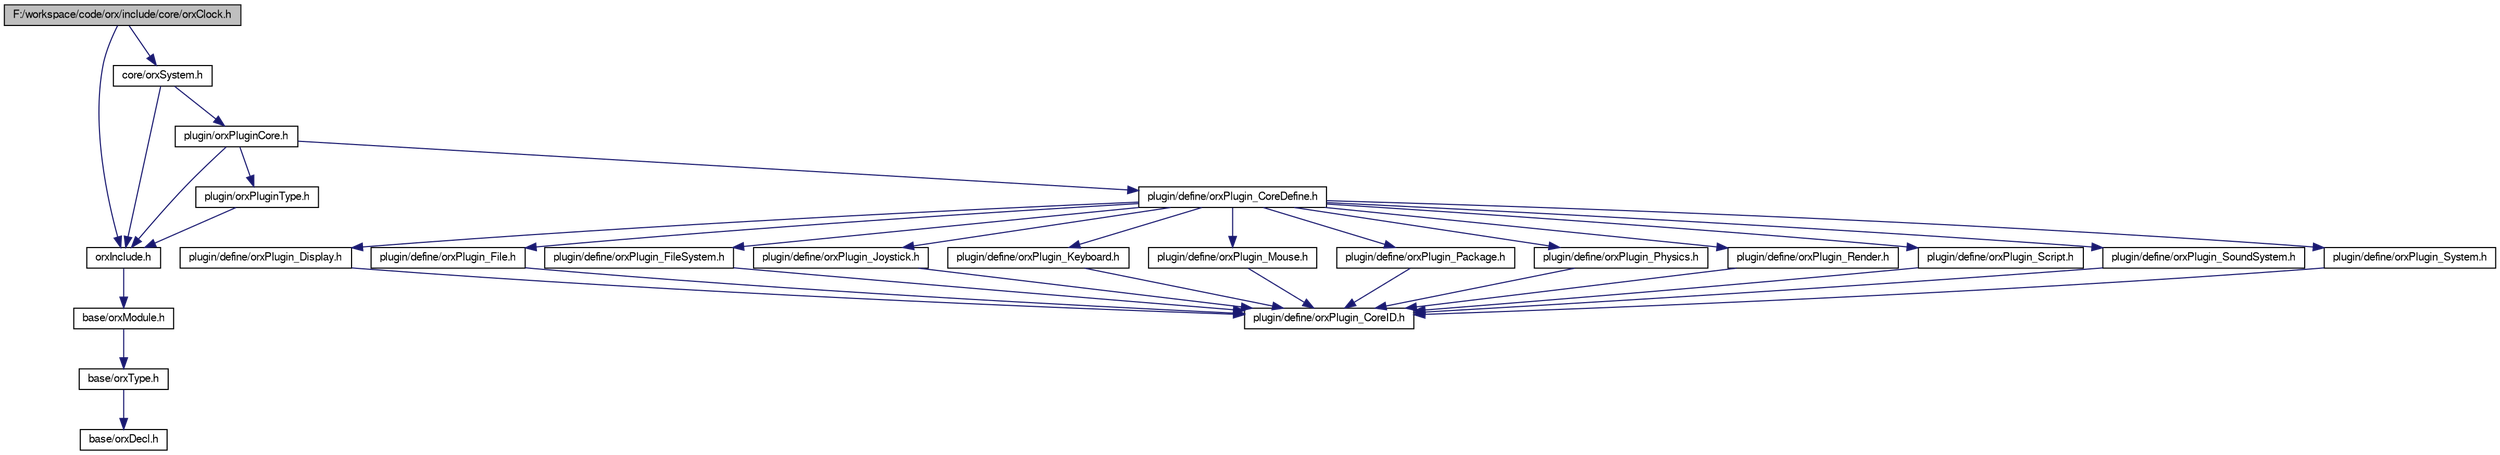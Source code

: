 digraph G
{
  bgcolor="transparent";
  edge [fontname="FreeSans",fontsize=10,labelfontname="FreeSans",labelfontsize=10];
  node [fontname="FreeSans",fontsize=10,shape=record];
  Node1 [label="F:/workspace/code/orx/include/core/orxClock.h",height=0.2,width=0.4,color="black", fillcolor="grey75", style="filled" fontcolor="black"];
  Node1 -> Node2 [color="midnightblue",fontsize=10,style="solid",fontname="FreeSans"];
  Node2 [label="orxInclude.h",height=0.2,width=0.4,color="black",URL="$orx_include_8h.html"];
  Node2 -> Node3 [color="midnightblue",fontsize=10,style="solid",fontname="FreeSans"];
  Node3 [label="base/orxModule.h",height=0.2,width=0.4,color="black",URL="$orx_module_8h.html"];
  Node3 -> Node4 [color="midnightblue",fontsize=10,style="solid",fontname="FreeSans"];
  Node4 [label="base/orxType.h",height=0.2,width=0.4,color="black",URL="$orx_type_8h.html"];
  Node4 -> Node5 [color="midnightblue",fontsize=10,style="solid",fontname="FreeSans"];
  Node5 [label="base/orxDecl.h",height=0.2,width=0.4,color="black",URL="$orx_decl_8h.html"];
  Node1 -> Node6 [color="midnightblue",fontsize=10,style="solid",fontname="FreeSans"];
  Node6 [label="core/orxSystem.h",height=0.2,width=0.4,color="black",URL="$orx_system_8h.html"];
  Node6 -> Node2 [color="midnightblue",fontsize=10,style="solid",fontname="FreeSans"];
  Node6 -> Node7 [color="midnightblue",fontsize=10,style="solid",fontname="FreeSans"];
  Node7 [label="plugin/orxPluginCore.h",height=0.2,width=0.4,color="black",URL="$orx_plugin_core_8h.html"];
  Node7 -> Node2 [color="midnightblue",fontsize=10,style="solid",fontname="FreeSans"];
  Node7 -> Node8 [color="midnightblue",fontsize=10,style="solid",fontname="FreeSans"];
  Node8 [label="plugin/orxPluginType.h",height=0.2,width=0.4,color="black",URL="$orx_plugin_type_8h.html"];
  Node8 -> Node2 [color="midnightblue",fontsize=10,style="solid",fontname="FreeSans"];
  Node7 -> Node9 [color="midnightblue",fontsize=10,style="solid",fontname="FreeSans"];
  Node9 [label="plugin/define/orxPlugin_CoreDefine.h",height=0.2,width=0.4,color="black",URL="$orx_plugin___core_define_8h.html"];
  Node9 -> Node10 [color="midnightblue",fontsize=10,style="solid",fontname="FreeSans"];
  Node10 [label="plugin/define/orxPlugin_Display.h",height=0.2,width=0.4,color="black",URL="$orx_plugin___display_8h.html"];
  Node10 -> Node11 [color="midnightblue",fontsize=10,style="solid",fontname="FreeSans"];
  Node11 [label="plugin/define/orxPlugin_CoreID.h",height=0.2,width=0.4,color="black",URL="$orx_plugin___core_i_d_8h.html"];
  Node9 -> Node12 [color="midnightblue",fontsize=10,style="solid",fontname="FreeSans"];
  Node12 [label="plugin/define/orxPlugin_File.h",height=0.2,width=0.4,color="black",URL="$orx_plugin___file_8h.html"];
  Node12 -> Node11 [color="midnightblue",fontsize=10,style="solid",fontname="FreeSans"];
  Node9 -> Node13 [color="midnightblue",fontsize=10,style="solid",fontname="FreeSans"];
  Node13 [label="plugin/define/orxPlugin_FileSystem.h",height=0.2,width=0.4,color="black",URL="$orx_plugin___file_system_8h.html"];
  Node13 -> Node11 [color="midnightblue",fontsize=10,style="solid",fontname="FreeSans"];
  Node9 -> Node14 [color="midnightblue",fontsize=10,style="solid",fontname="FreeSans"];
  Node14 [label="plugin/define/orxPlugin_Joystick.h",height=0.2,width=0.4,color="black",URL="$orx_plugin___joystick_8h.html"];
  Node14 -> Node11 [color="midnightblue",fontsize=10,style="solid",fontname="FreeSans"];
  Node9 -> Node15 [color="midnightblue",fontsize=10,style="solid",fontname="FreeSans"];
  Node15 [label="plugin/define/orxPlugin_Keyboard.h",height=0.2,width=0.4,color="black",URL="$orx_plugin___keyboard_8h.html"];
  Node15 -> Node11 [color="midnightblue",fontsize=10,style="solid",fontname="FreeSans"];
  Node9 -> Node16 [color="midnightblue",fontsize=10,style="solid",fontname="FreeSans"];
  Node16 [label="plugin/define/orxPlugin_Mouse.h",height=0.2,width=0.4,color="black",URL="$orx_plugin___mouse_8h.html"];
  Node16 -> Node11 [color="midnightblue",fontsize=10,style="solid",fontname="FreeSans"];
  Node9 -> Node17 [color="midnightblue",fontsize=10,style="solid",fontname="FreeSans"];
  Node17 [label="plugin/define/orxPlugin_Package.h",height=0.2,width=0.4,color="black",URL="$orx_plugin___package_8h.html"];
  Node17 -> Node11 [color="midnightblue",fontsize=10,style="solid",fontname="FreeSans"];
  Node9 -> Node18 [color="midnightblue",fontsize=10,style="solid",fontname="FreeSans"];
  Node18 [label="plugin/define/orxPlugin_Physics.h",height=0.2,width=0.4,color="black",URL="$orx_plugin___physics_8h.html"];
  Node18 -> Node11 [color="midnightblue",fontsize=10,style="solid",fontname="FreeSans"];
  Node9 -> Node19 [color="midnightblue",fontsize=10,style="solid",fontname="FreeSans"];
  Node19 [label="plugin/define/orxPlugin_Render.h",height=0.2,width=0.4,color="black",URL="$orx_plugin___render_8h.html"];
  Node19 -> Node11 [color="midnightblue",fontsize=10,style="solid",fontname="FreeSans"];
  Node9 -> Node20 [color="midnightblue",fontsize=10,style="solid",fontname="FreeSans"];
  Node20 [label="plugin/define/orxPlugin_Script.h",height=0.2,width=0.4,color="black",URL="$orx_plugin___script_8h.html"];
  Node20 -> Node11 [color="midnightblue",fontsize=10,style="solid",fontname="FreeSans"];
  Node9 -> Node21 [color="midnightblue",fontsize=10,style="solid",fontname="FreeSans"];
  Node21 [label="plugin/define/orxPlugin_SoundSystem.h",height=0.2,width=0.4,color="black",URL="$orx_plugin___sound_system_8h.html"];
  Node21 -> Node11 [color="midnightblue",fontsize=10,style="solid",fontname="FreeSans"];
  Node9 -> Node22 [color="midnightblue",fontsize=10,style="solid",fontname="FreeSans"];
  Node22 [label="plugin/define/orxPlugin_System.h",height=0.2,width=0.4,color="black",URL="$orx_plugin___system_8h.html"];
  Node22 -> Node11 [color="midnightblue",fontsize=10,style="solid",fontname="FreeSans"];
}
